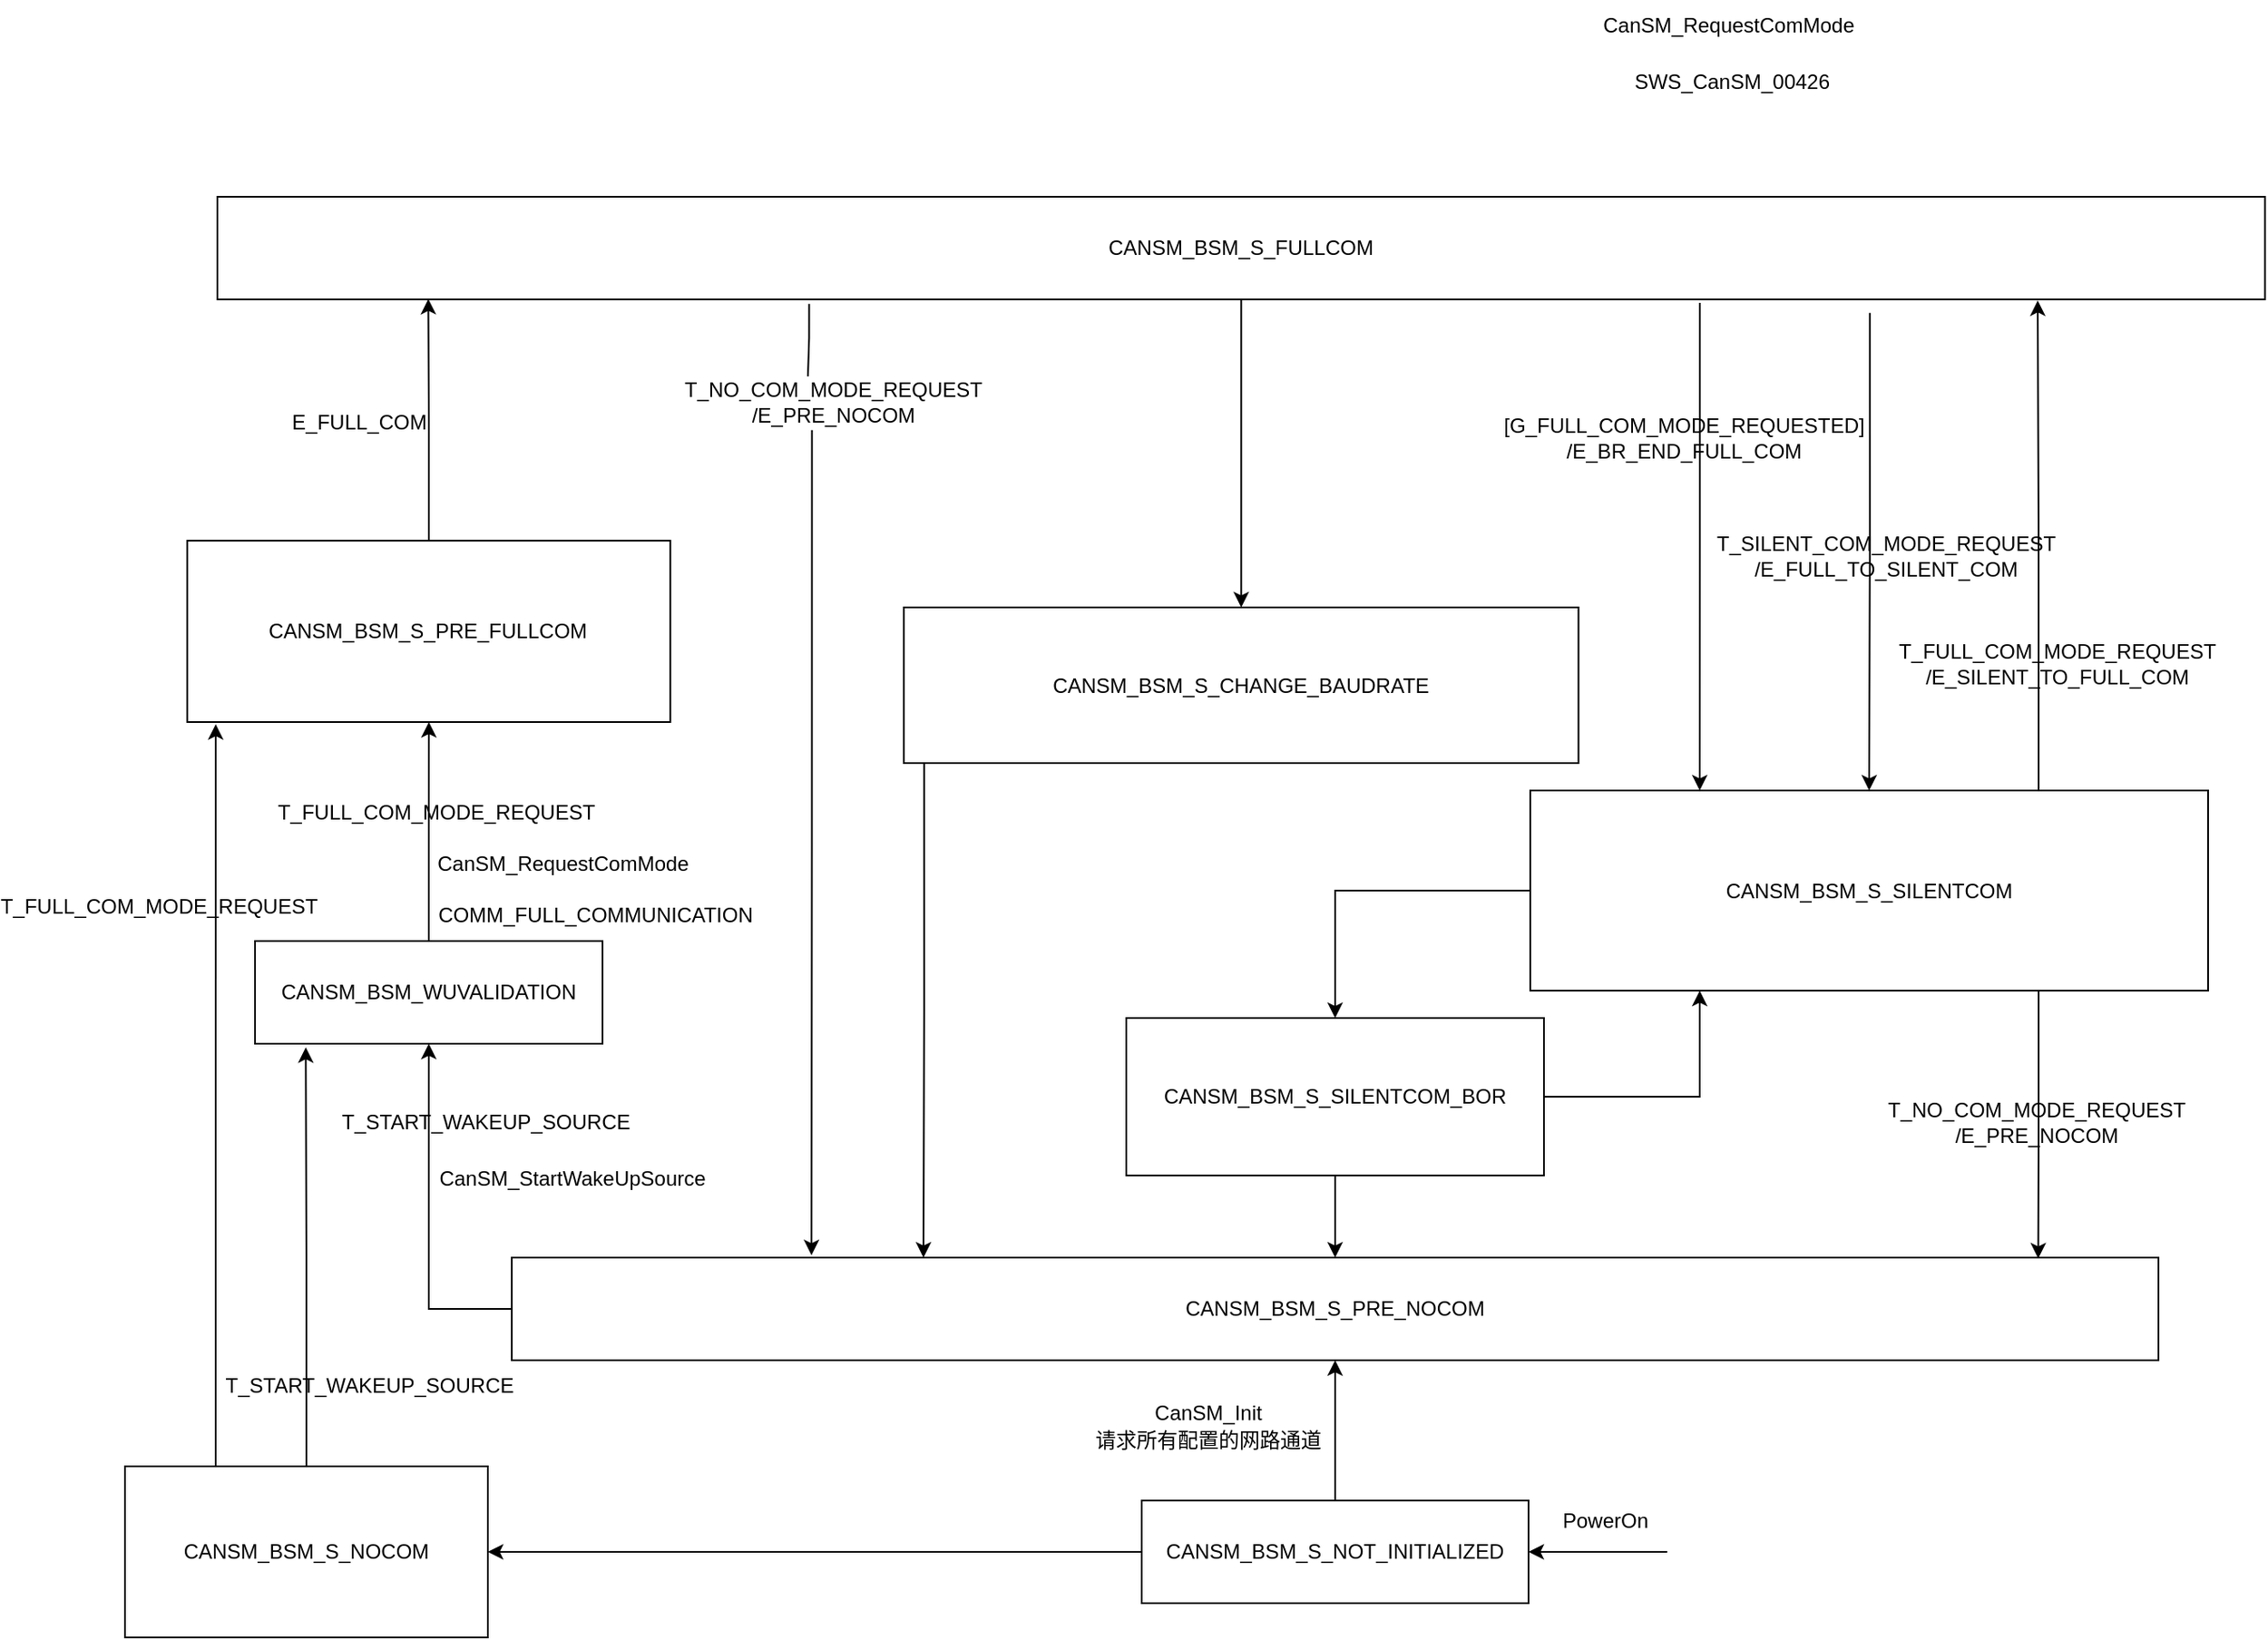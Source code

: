 <mxfile version="24.8.6">
  <diagram name="CANSM" id="qXhpSovOXRVXzEbgl1qt">
    <mxGraphModel dx="2605" dy="1353" grid="0" gridSize="10" guides="1" tooltips="1" connect="1" arrows="1" fold="1" page="0" pageScale="1" pageWidth="827" pageHeight="1169" math="0" shadow="0">
      <root>
        <mxCell id="0" />
        <mxCell id="1" parent="0" />
        <mxCell id="FXF17FPSzdfnoNykKVTq-1" value="" style="edgeStyle=orthogonalEdgeStyle;rounded=0;orthogonalLoop=1;jettySize=auto;html=1;" edge="1" parent="1" source="FXF17FPSzdfnoNykKVTq-3" target="FXF17FPSzdfnoNykKVTq-7">
          <mxGeometry relative="1" as="geometry" />
        </mxCell>
        <mxCell id="FXF17FPSzdfnoNykKVTq-2" value="" style="edgeStyle=orthogonalEdgeStyle;rounded=0;orthogonalLoop=1;jettySize=auto;html=1;" edge="1" parent="1" source="FXF17FPSzdfnoNykKVTq-3" target="FXF17FPSzdfnoNykKVTq-30">
          <mxGeometry relative="1" as="geometry" />
        </mxCell>
        <mxCell id="FXF17FPSzdfnoNykKVTq-3" value="CANSM_BSM_S_NOT_INITIALIZED" style="rounded=0;whiteSpace=wrap;html=1;" vertex="1" parent="1">
          <mxGeometry x="895" y="1013" width="226" height="60" as="geometry" />
        </mxCell>
        <mxCell id="FXF17FPSzdfnoNykKVTq-4" value="" style="endArrow=classic;html=1;rounded=0;entryX=1;entryY=0.5;entryDx=0;entryDy=0;" edge="1" parent="1" target="FXF17FPSzdfnoNykKVTq-3">
          <mxGeometry width="50" height="50" relative="1" as="geometry">
            <mxPoint x="1202" y="1043" as="sourcePoint" />
            <mxPoint x="1241" y="1024" as="targetPoint" />
          </mxGeometry>
        </mxCell>
        <mxCell id="FXF17FPSzdfnoNykKVTq-5" value="PowerOn" style="text;html=1;strokeColor=none;fillColor=none;align=center;verticalAlign=middle;whiteSpace=wrap;rounded=0;" vertex="1" parent="1">
          <mxGeometry x="1136" y="1010" width="60" height="30" as="geometry" />
        </mxCell>
        <mxCell id="FXF17FPSzdfnoNykKVTq-6" value="" style="edgeStyle=orthogonalEdgeStyle;rounded=0;orthogonalLoop=1;jettySize=auto;html=1;exitX=0;exitY=0.5;exitDx=0;exitDy=0;" edge="1" parent="1" source="FXF17FPSzdfnoNykKVTq-7" target="FXF17FPSzdfnoNykKVTq-11">
          <mxGeometry relative="1" as="geometry" />
        </mxCell>
        <mxCell id="FXF17FPSzdfnoNykKVTq-7" value="CANSM_BSM_S_PRE_NOCOM" style="whiteSpace=wrap;html=1;rounded=0;" vertex="1" parent="1">
          <mxGeometry x="527" y="871" width="962" height="60" as="geometry" />
        </mxCell>
        <mxCell id="FXF17FPSzdfnoNykKVTq-8" value="CanSM_Init" style="text;html=1;strokeColor=none;fillColor=none;align=center;verticalAlign=middle;whiteSpace=wrap;rounded=0;" vertex="1" parent="1">
          <mxGeometry x="904" y="947" width="60" height="30" as="geometry" />
        </mxCell>
        <mxCell id="FXF17FPSzdfnoNykKVTq-9" value="请求所有配置的网路通道" style="text;html=1;strokeColor=none;fillColor=none;align=center;verticalAlign=middle;whiteSpace=wrap;rounded=0;" vertex="1" parent="1">
          <mxGeometry x="854" y="963" width="160" height="30" as="geometry" />
        </mxCell>
        <mxCell id="FXF17FPSzdfnoNykKVTq-10" value="" style="edgeStyle=orthogonalEdgeStyle;rounded=0;orthogonalLoop=1;jettySize=auto;html=1;" edge="1" parent="1" source="FXF17FPSzdfnoNykKVTq-11" target="FXF17FPSzdfnoNykKVTq-15">
          <mxGeometry relative="1" as="geometry" />
        </mxCell>
        <mxCell id="FXF17FPSzdfnoNykKVTq-11" value="CANSM_BSM_WUVALIDATION" style="whiteSpace=wrap;html=1;rounded=0;" vertex="1" parent="1">
          <mxGeometry x="377" y="686" width="203" height="60" as="geometry" />
        </mxCell>
        <mxCell id="FXF17FPSzdfnoNykKVTq-12" value="CanSM_StartWakeUpSource" style="text;html=1;strokeColor=none;fillColor=none;align=center;verticalAlign=middle;whiteSpace=wrap;rounded=0;" vertex="1" parent="1">
          <mxGeometry x="482" y="810" width="161" height="30" as="geometry" />
        </mxCell>
        <mxCell id="FXF17FPSzdfnoNykKVTq-13" value="T_START_WAKEUP_SOURCE" style="text;html=1;strokeColor=none;fillColor=none;align=center;verticalAlign=middle;whiteSpace=wrap;rounded=0;" vertex="1" parent="1">
          <mxGeometry x="482" y="777" width="60" height="30" as="geometry" />
        </mxCell>
        <mxCell id="FXF17FPSzdfnoNykKVTq-14" value="" style="edgeStyle=orthogonalEdgeStyle;rounded=0;orthogonalLoop=1;jettySize=auto;html=1;entryX=0.103;entryY=0.995;entryDx=0;entryDy=0;entryPerimeter=0;" edge="1" parent="1" source="FXF17FPSzdfnoNykKVTq-15" target="FXF17FPSzdfnoNykKVTq-23">
          <mxGeometry relative="1" as="geometry" />
        </mxCell>
        <mxCell id="FXF17FPSzdfnoNykKVTq-15" value="CANSM_BSM_S_PRE_FULLCOM" style="whiteSpace=wrap;html=1;rounded=0;" vertex="1" parent="1">
          <mxGeometry x="337.38" y="452" width="282.25" height="106" as="geometry" />
        </mxCell>
        <mxCell id="FXF17FPSzdfnoNykKVTq-16" value="CanSM_RequestComMode" style="text;html=1;strokeColor=none;fillColor=none;align=center;verticalAlign=middle;whiteSpace=wrap;rounded=0;" vertex="1" parent="1">
          <mxGeometry x="527" y="626" width="60" height="30" as="geometry" />
        </mxCell>
        <mxCell id="FXF17FPSzdfnoNykKVTq-17" value="COMM_FULL_COMMUNICATION" style="text;html=1;strokeColor=none;fillColor=none;align=center;verticalAlign=middle;whiteSpace=wrap;rounded=0;" vertex="1" parent="1">
          <mxGeometry x="546" y="656" width="60" height="30" as="geometry" />
        </mxCell>
        <mxCell id="FXF17FPSzdfnoNykKVTq-18" value="T_FULL_COM_MODE_REQUEST" style="text;html=1;strokeColor=none;fillColor=none;align=center;verticalAlign=middle;whiteSpace=wrap;rounded=0;" vertex="1" parent="1">
          <mxGeometry x="291" y="651" width="60" height="30" as="geometry" />
        </mxCell>
        <mxCell id="FXF17FPSzdfnoNykKVTq-19" value="" style="edgeStyle=orthogonalEdgeStyle;rounded=0;orthogonalLoop=1;jettySize=auto;html=1;entryX=0.182;entryY=-0.023;entryDx=0;entryDy=0;exitX=0.289;exitY=1.044;exitDx=0;exitDy=0;exitPerimeter=0;startArrow=none;entryPerimeter=0;" edge="1" parent="1" source="FXF17FPSzdfnoNykKVTq-31" target="FXF17FPSzdfnoNykKVTq-7">
          <mxGeometry relative="1" as="geometry">
            <mxPoint x="707" y="317" as="sourcePoint" />
          </mxGeometry>
        </mxCell>
        <mxCell id="FXF17FPSzdfnoNykKVTq-20" value="" style="edgeStyle=orthogonalEdgeStyle;rounded=0;orthogonalLoop=1;jettySize=auto;html=1;" edge="1" parent="1" source="FXF17FPSzdfnoNykKVTq-23" target="FXF17FPSzdfnoNykKVTq-28">
          <mxGeometry relative="1" as="geometry" />
        </mxCell>
        <mxCell id="FXF17FPSzdfnoNykKVTq-21" value="" style="edgeStyle=orthogonalEdgeStyle;rounded=0;orthogonalLoop=1;jettySize=auto;html=1;entryX=0.25;entryY=0;entryDx=0;entryDy=0;exitX=0.724;exitY=1.033;exitDx=0;exitDy=0;exitPerimeter=0;" edge="1" parent="1" source="FXF17FPSzdfnoNykKVTq-23" target="FXF17FPSzdfnoNykKVTq-36">
          <mxGeometry relative="1" as="geometry" />
        </mxCell>
        <mxCell id="FXF17FPSzdfnoNykKVTq-22" value="" style="edgeStyle=orthogonalEdgeStyle;rounded=0;orthogonalLoop=1;jettySize=auto;html=1;entryX=0.5;entryY=0;entryDx=0;entryDy=0;exitX=0.807;exitY=1.131;exitDx=0;exitDy=0;exitPerimeter=0;" edge="1" parent="1" source="FXF17FPSzdfnoNykKVTq-23" target="FXF17FPSzdfnoNykKVTq-36">
          <mxGeometry relative="1" as="geometry">
            <mxPoint x="1556" y="468" as="targetPoint" />
          </mxGeometry>
        </mxCell>
        <mxCell id="FXF17FPSzdfnoNykKVTq-23" value="CANSM_BSM_S_FULLCOM" style="whiteSpace=wrap;html=1;rounded=0;" vertex="1" parent="1">
          <mxGeometry x="355" y="251" width="1196.25" height="60" as="geometry" />
        </mxCell>
        <mxCell id="FXF17FPSzdfnoNykKVTq-24" value="E_FULL_COM" style="text;html=1;strokeColor=none;fillColor=none;align=center;verticalAlign=middle;whiteSpace=wrap;rounded=0;" vertex="1" parent="1">
          <mxGeometry x="408" y="368" width="60" height="30" as="geometry" />
        </mxCell>
        <mxCell id="FXF17FPSzdfnoNykKVTq-25" value="CanSM_RequestComMode" style="text;html=1;strokeColor=none;fillColor=none;align=center;verticalAlign=middle;whiteSpace=wrap;rounded=0;" vertex="1" parent="1">
          <mxGeometry x="1208" y="136" width="60" height="30" as="geometry" />
        </mxCell>
        <mxCell id="FXF17FPSzdfnoNykKVTq-26" value="SWS_CanSM_00426" style="text;html=1;strokeColor=none;fillColor=none;align=center;verticalAlign=middle;whiteSpace=wrap;rounded=0;" vertex="1" parent="1">
          <mxGeometry x="1164" y="166" width="152" height="36" as="geometry" />
        </mxCell>
        <mxCell id="FXF17FPSzdfnoNykKVTq-27" value="" style="edgeStyle=orthogonalEdgeStyle;rounded=0;orthogonalLoop=1;jettySize=auto;html=1;entryX=0.25;entryY=0;entryDx=0;entryDy=0;exitX=0.03;exitY=0.994;exitDx=0;exitDy=0;exitPerimeter=0;" edge="1" parent="1" source="FXF17FPSzdfnoNykKVTq-28" target="FXF17FPSzdfnoNykKVTq-7">
          <mxGeometry relative="1" as="geometry">
            <mxPoint x="953.125" y="638.0" as="targetPoint" />
          </mxGeometry>
        </mxCell>
        <mxCell id="FXF17FPSzdfnoNykKVTq-28" value="CANSM_BSM_S_CHANGE_BAUDRATE" style="whiteSpace=wrap;html=1;rounded=0;" vertex="1" parent="1">
          <mxGeometry x="756.06" y="491" width="394.13" height="91" as="geometry" />
        </mxCell>
        <mxCell id="FXF17FPSzdfnoNykKVTq-29" value="" style="edgeStyle=orthogonalEdgeStyle;rounded=0;orthogonalLoop=1;jettySize=auto;html=1;entryX=0.059;entryY=1.012;entryDx=0;entryDy=0;entryPerimeter=0;exitX=0.25;exitY=0;exitDx=0;exitDy=0;" edge="1" parent="1" source="FXF17FPSzdfnoNykKVTq-30" target="FXF17FPSzdfnoNykKVTq-15">
          <mxGeometry relative="1" as="geometry">
            <mxPoint x="189" y="1037" as="targetPoint" />
          </mxGeometry>
        </mxCell>
        <mxCell id="FXF17FPSzdfnoNykKVTq-30" value="CANSM_BSM_S_NOCOM" style="whiteSpace=wrap;html=1;rounded=0;" vertex="1" parent="1">
          <mxGeometry x="301" y="993" width="212" height="100" as="geometry" />
        </mxCell>
        <mxCell id="FXF17FPSzdfnoNykKVTq-31" value="&lt;div&gt;T_NO_COM_MODE_REQUEST&lt;/div&gt;&lt;div&gt;/E_PRE_NOCOM&lt;/div&gt;" style="text;html=1;strokeColor=none;fillColor=none;align=center;verticalAlign=middle;whiteSpace=wrap;rounded=0;" vertex="1" parent="1">
          <mxGeometry x="685" y="356" width="60" height="30" as="geometry" />
        </mxCell>
        <mxCell id="FXF17FPSzdfnoNykKVTq-32" value="" style="edgeStyle=orthogonalEdgeStyle;rounded=0;orthogonalLoop=1;jettySize=auto;html=1;entryX=0.25;entryY=0;entryDx=0;entryDy=0;exitX=0.289;exitY=1.044;exitDx=0;exitDy=0;exitPerimeter=0;endArrow=none;" edge="1" parent="1" source="FXF17FPSzdfnoNykKVTq-23" target="FXF17FPSzdfnoNykKVTq-31">
          <mxGeometry relative="1" as="geometry">
            <mxPoint x="700.716" y="313.64" as="sourcePoint" />
            <mxPoint x="701.0" y="868" as="targetPoint" />
          </mxGeometry>
        </mxCell>
        <mxCell id="FXF17FPSzdfnoNykKVTq-33" value="" style="edgeStyle=orthogonalEdgeStyle;rounded=0;orthogonalLoop=1;jettySize=auto;html=1;entryX=0.927;entryY=0.008;entryDx=0;entryDy=0;entryPerimeter=0;exitX=0.75;exitY=1;exitDx=0;exitDy=0;" edge="1" parent="1" source="FXF17FPSzdfnoNykKVTq-36" target="FXF17FPSzdfnoNykKVTq-7">
          <mxGeometry relative="1" as="geometry" />
        </mxCell>
        <mxCell id="FXF17FPSzdfnoNykKVTq-34" value="" style="edgeStyle=orthogonalEdgeStyle;rounded=0;orthogonalLoop=1;jettySize=auto;html=1;entryX=0.889;entryY=1.01;entryDx=0;entryDy=0;entryPerimeter=0;exitX=0.75;exitY=0;exitDx=0;exitDy=0;" edge="1" parent="1" source="FXF17FPSzdfnoNykKVTq-36" target="FXF17FPSzdfnoNykKVTq-23">
          <mxGeometry relative="1" as="geometry" />
        </mxCell>
        <mxCell id="FXF17FPSzdfnoNykKVTq-35" value="" style="edgeStyle=orthogonalEdgeStyle;rounded=0;orthogonalLoop=1;jettySize=auto;html=1;exitX=0;exitY=0.5;exitDx=0;exitDy=0;" edge="1" parent="1" source="FXF17FPSzdfnoNykKVTq-36" target="FXF17FPSzdfnoNykKVTq-39">
          <mxGeometry relative="1" as="geometry" />
        </mxCell>
        <mxCell id="FXF17FPSzdfnoNykKVTq-36" value="CANSM_BSM_S_SILENTCOM" style="rounded=0;whiteSpace=wrap;html=1;" vertex="1" parent="1">
          <mxGeometry x="1122" y="598" width="396" height="117" as="geometry" />
        </mxCell>
        <mxCell id="FXF17FPSzdfnoNykKVTq-37" value="" style="edgeStyle=orthogonalEdgeStyle;rounded=0;orthogonalLoop=1;jettySize=auto;html=1;" edge="1" parent="1" source="FXF17FPSzdfnoNykKVTq-39" target="FXF17FPSzdfnoNykKVTq-7">
          <mxGeometry relative="1" as="geometry" />
        </mxCell>
        <mxCell id="FXF17FPSzdfnoNykKVTq-38" value="" style="edgeStyle=orthogonalEdgeStyle;rounded=0;orthogonalLoop=1;jettySize=auto;html=1;entryX=0.25;entryY=1;entryDx=0;entryDy=0;exitX=1;exitY=0.5;exitDx=0;exitDy=0;" edge="1" parent="1" source="FXF17FPSzdfnoNykKVTq-39" target="FXF17FPSzdfnoNykKVTq-36">
          <mxGeometry relative="1" as="geometry">
            <mxPoint x="1292" y="745.067" as="targetPoint" />
          </mxGeometry>
        </mxCell>
        <mxCell id="FXF17FPSzdfnoNykKVTq-39" value="CANSM_BSM_S_SILENTCOM_BOR" style="whiteSpace=wrap;html=1;rounded=0;" vertex="1" parent="1">
          <mxGeometry x="886" y="731" width="244" height="92" as="geometry" />
        </mxCell>
        <mxCell id="FXF17FPSzdfnoNykKVTq-40" value="&lt;div&gt;[G_FULL_COM_MODE_REQUESTED]&lt;/div&gt;&lt;div&gt;/E_BR_END_FULL_COM&lt;/div&gt;" style="text;html=1;strokeColor=none;fillColor=none;align=center;verticalAlign=middle;whiteSpace=wrap;rounded=0;" vertex="1" parent="1">
          <mxGeometry x="1182" y="377" width="60" height="30" as="geometry" />
        </mxCell>
        <mxCell id="FXF17FPSzdfnoNykKVTq-41" value="&lt;div&gt;T_SILENT_COM_MODE_REQUEST&lt;/div&gt;&lt;div&gt;/E_FULL_TO_SILENT_COM&lt;/div&gt;" style="text;html=1;strokeColor=none;fillColor=none;align=center;verticalAlign=middle;whiteSpace=wrap;rounded=0;" vertex="1" parent="1">
          <mxGeometry x="1300" y="446" width="60" height="30" as="geometry" />
        </mxCell>
        <mxCell id="FXF17FPSzdfnoNykKVTq-42" value="&lt;div&gt;T_FULL_COM_MODE_REQUEST&lt;/div&gt;&lt;div&gt;/E_SILENT_TO_FULL_COM&lt;/div&gt;" style="text;html=1;strokeColor=none;fillColor=none;align=center;verticalAlign=middle;whiteSpace=wrap;rounded=0;" vertex="1" parent="1">
          <mxGeometry x="1400" y="509" width="60" height="30" as="geometry" />
        </mxCell>
        <mxCell id="FXF17FPSzdfnoNykKVTq-43" value="&lt;div&gt;T_NO_COM_MODE_REQUEST&lt;/div&gt;&lt;div&gt;/E_PRE_NOCOM&lt;/div&gt;" style="text;html=1;strokeColor=none;fillColor=none;align=center;verticalAlign=middle;whiteSpace=wrap;rounded=0;" vertex="1" parent="1">
          <mxGeometry x="1388" y="777" width="60" height="30" as="geometry" />
        </mxCell>
        <mxCell id="FXF17FPSzdfnoNykKVTq-44" value="T_FULL_COM_MODE_REQUEST" style="text;html=1;strokeColor=none;fillColor=none;align=center;verticalAlign=middle;whiteSpace=wrap;rounded=0;" vertex="1" parent="1">
          <mxGeometry x="453" y="596" width="60" height="30" as="geometry" />
        </mxCell>
        <mxCell id="FXF17FPSzdfnoNykKVTq-45" value="" style="edgeStyle=orthogonalEdgeStyle;rounded=0;orthogonalLoop=1;jettySize=auto;html=1;exitX=0.5;exitY=0;exitDx=0;exitDy=0;entryX=0.146;entryY=1.035;entryDx=0;entryDy=0;entryPerimeter=0;" edge="1" parent="1" source="FXF17FPSzdfnoNykKVTq-30" target="FXF17FPSzdfnoNykKVTq-11">
          <mxGeometry relative="1" as="geometry">
            <mxPoint x="392" y="968" as="sourcePoint" />
            <mxPoint x="392" y="886" as="targetPoint" />
          </mxGeometry>
        </mxCell>
        <mxCell id="FXF17FPSzdfnoNykKVTq-46" value="T_START_WAKEUP_SOURCE" style="text;html=1;strokeColor=none;fillColor=none;align=center;verticalAlign=middle;whiteSpace=wrap;rounded=0;" vertex="1" parent="1">
          <mxGeometry x="414" y="931" width="60" height="30" as="geometry" />
        </mxCell>
      </root>
    </mxGraphModel>
  </diagram>
</mxfile>
